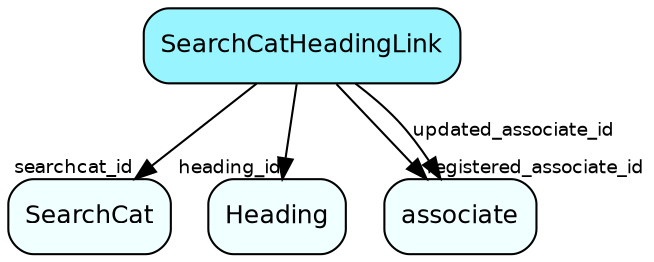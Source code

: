 digraph SearchCatHeadingLink  {
node [shape = box style="rounded, filled" fontname = "Helvetica" fontsize = "12" ]
edge [fontname = "Helvetica" fontsize = "9"]

SearchCatHeadingLink[fillcolor = "cadetblue1"]
SearchCat[fillcolor = "azure1"]
Heading[fillcolor = "azure1"]
associate[fillcolor = "azure1"]
SearchCatHeadingLink -> SearchCat [headlabel = "searchcat_id"]
SearchCatHeadingLink -> Heading [headlabel = "heading_id"]
SearchCatHeadingLink -> associate [headlabel = "registered_associate_id"]
SearchCatHeadingLink -> associate [label = "updated_associate_id"]
}
